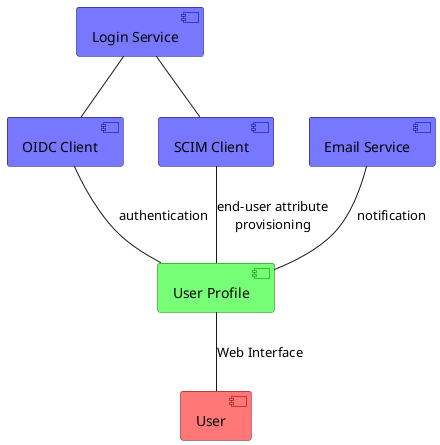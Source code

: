 @startuml "User Profile Context"

hide stereotype

/'------------------------------------------------------------------------------
  Components
------------------------------------------------------------------------------'/
["User Profile"] as "User Profile" <<user_profile>>
["OIDC Client"] as "OIDC Client" <<provider>>
["Email Service"] as "Email Service" <<provider>>
["SCIM Client"] as "SCIM Client" <<provider>>
["Login Service"] as "Login Service" <<provider>>
["User"] as "User" <<consumer>>

/'------------------------------------------------------------------------------
  Top row
------------------------------------------------------------------------------'/
["OIDC Client"] -- ["User Profile"]: authentication
["Email Service"] -- ["User Profile"]: notification
["SCIM Client"] -- ["User Profile"]: end-user attribute\nprovisioning
["Login Service"] -- ["OIDC Client"]
["Login Service"] -- ["SCIM Client"]

/'------------------------------------------------------------------------------
  Bottom row
------------------------------------------------------------------------------'/
["User Profile"] -- ["User"]: Web Interface

skinparam component<<user_profile>> {
    BackgroundColor #77ff77
    BorderColor #007700
}

skinparam component<<consumer>> {
    BackgroundColor #ff7777
    BorderColor #770000
}

skinparam component<<provider>> {
    BackgroundColor #7777ff
    BorderColor #000077
}

@enduml

